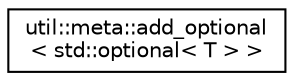 digraph "Graphical Class Hierarchy"
{
 // LATEX_PDF_SIZE
  edge [fontname="Helvetica",fontsize="10",labelfontname="Helvetica",labelfontsize="10"];
  node [fontname="Helvetica",fontsize="10",shape=record];
  rankdir="LR";
  Node0 [label="util::meta::add_optional\l\< std::optional\< T \> \>",height=0.2,width=0.4,color="black", fillcolor="white", style="filled",URL="$structutil_1_1meta_1_1add__optional_3_01std_1_1optional_3_01_t_01_4_01_4.html",tooltip="Add optional to a type if required."];
}
